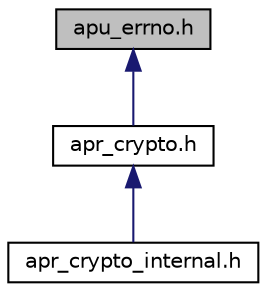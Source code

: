 digraph "apu_errno.h"
{
  edge [fontname="Helvetica",fontsize="10",labelfontname="Helvetica",labelfontsize="10"];
  node [fontname="Helvetica",fontsize="10",shape=record];
  Node3 [label="apu_errno.h",height=0.2,width=0.4,color="black", fillcolor="grey75", style="filled", fontcolor="black"];
  Node3 -> Node4 [dir="back",color="midnightblue",fontsize="10",style="solid",fontname="Helvetica"];
  Node4 [label="apr_crypto.h",height=0.2,width=0.4,color="black", fillcolor="white", style="filled",URL="$apr__crypto_8h.html",tooltip="APR-UTIL Crypto library. "];
  Node4 -> Node5 [dir="back",color="midnightblue",fontsize="10",style="solid",fontname="Helvetica"];
  Node5 [label="apr_crypto_internal.h",height=0.2,width=0.4,color="black", fillcolor="white", style="filled",URL="$apr__crypto__internal_8h_source.html"];
}
